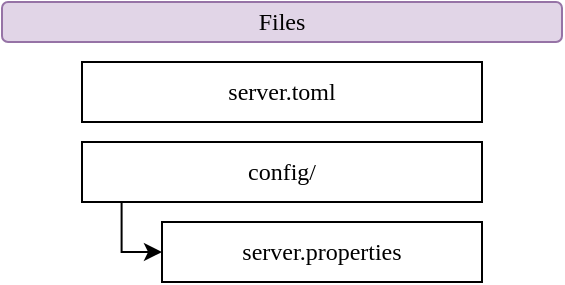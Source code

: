 <mxfile version="22.1.18" type="device">
  <diagram name="Sayfa -1" id="nu_xsq3waBW0ze4engWk">
    <mxGraphModel dx="419" dy="210" grid="1" gridSize="10" guides="1" tooltips="1" connect="1" arrows="1" fold="1" page="1" pageScale="1" pageWidth="827" pageHeight="1169" math="0" shadow="0">
      <root>
        <mxCell id="0" />
        <mxCell id="1" parent="0" />
        <mxCell id="pazgyhZPyo7JdbB8Kf8L-1" value="&lt;font face=&quot;Lucida Console&quot;&gt;server.toml&lt;/font&gt;" style="rounded=0;whiteSpace=wrap;html=1;" vertex="1" parent="1">
          <mxGeometry x="240" y="80" width="200" height="30" as="geometry" />
        </mxCell>
        <mxCell id="pazgyhZPyo7JdbB8Kf8L-5" style="edgeStyle=orthogonalEdgeStyle;rounded=0;orthogonalLoop=1;jettySize=auto;html=1;exitX=0.099;exitY=1.009;exitDx=0;exitDy=0;entryX=0;entryY=0.5;entryDx=0;entryDy=0;exitPerimeter=0;" edge="1" parent="1" source="pazgyhZPyo7JdbB8Kf8L-2" target="pazgyhZPyo7JdbB8Kf8L-3">
          <mxGeometry relative="1" as="geometry">
            <Array as="points">
              <mxPoint x="260" y="175" />
            </Array>
          </mxGeometry>
        </mxCell>
        <mxCell id="pazgyhZPyo7JdbB8Kf8L-2" value="&lt;font face=&quot;Lucida Console&quot;&gt;config/&lt;/font&gt;" style="rounded=0;whiteSpace=wrap;html=1;" vertex="1" parent="1">
          <mxGeometry x="240" y="120" width="200" height="30" as="geometry" />
        </mxCell>
        <mxCell id="pazgyhZPyo7JdbB8Kf8L-3" value="&lt;font face=&quot;Lucida Console&quot;&gt;server.properties&lt;/font&gt;" style="rounded=0;whiteSpace=wrap;html=1;" vertex="1" parent="1">
          <mxGeometry x="280" y="160" width="160" height="30" as="geometry" />
        </mxCell>
        <mxCell id="pazgyhZPyo7JdbB8Kf8L-6" value="&lt;font face=&quot;Lucida Console&quot;&gt;Files&lt;/font&gt;" style="rounded=1;whiteSpace=wrap;html=1;fillColor=#e1d5e7;strokeColor=#9673a6;" vertex="1" parent="1">
          <mxGeometry x="200" y="50" width="280" height="20" as="geometry" />
        </mxCell>
      </root>
    </mxGraphModel>
  </diagram>
</mxfile>
